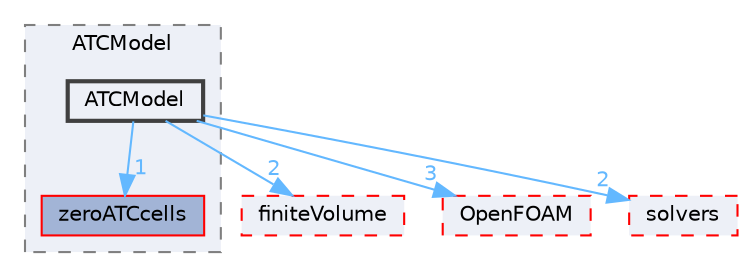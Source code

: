 digraph "src/optimisation/adjointOptimisation/adjoint/ATCModel/ATCModel"
{
 // LATEX_PDF_SIZE
  bgcolor="transparent";
  edge [fontname=Helvetica,fontsize=10,labelfontname=Helvetica,labelfontsize=10];
  node [fontname=Helvetica,fontsize=10,shape=box,height=0.2,width=0.4];
  compound=true
  subgraph clusterdir_6019e2ba756911614deb7d1618097af1 {
    graph [ bgcolor="#edf0f7", pencolor="grey50", label="ATCModel", fontname=Helvetica,fontsize=10 style="filled,dashed", URL="dir_6019e2ba756911614deb7d1618097af1.html",tooltip=""]
  dir_d6984b5a90a352491e354f561d20c727 [label="zeroATCcells", fillcolor="#a2b4d6", color="red", style="filled", URL="dir_d6984b5a90a352491e354f561d20c727.html",tooltip=""];
  dir_cad2b8b015c5de74181d301f75c53494 [label="ATCModel", fillcolor="#edf0f7", color="grey25", style="filled,bold", URL="dir_cad2b8b015c5de74181d301f75c53494.html",tooltip=""];
  }
  dir_9bd15774b555cf7259a6fa18f99fe99b [label="finiteVolume", fillcolor="#edf0f7", color="red", style="filled,dashed", URL="dir_9bd15774b555cf7259a6fa18f99fe99b.html",tooltip=""];
  dir_c5473ff19b20e6ec4dfe5c310b3778a8 [label="OpenFOAM", fillcolor="#edf0f7", color="red", style="filled,dashed", URL="dir_c5473ff19b20e6ec4dfe5c310b3778a8.html",tooltip=""];
  dir_f1ea2e00111d8324be054b4e32e6ee53 [label="solvers", fillcolor="#edf0f7", color="red", style="filled,dashed", URL="dir_f1ea2e00111d8324be054b4e32e6ee53.html",tooltip=""];
  dir_cad2b8b015c5de74181d301f75c53494->dir_9bd15774b555cf7259a6fa18f99fe99b [headlabel="2", labeldistance=1.5 headhref="dir_000136_001387.html" href="dir_000136_001387.html" color="steelblue1" fontcolor="steelblue1"];
  dir_cad2b8b015c5de74181d301f75c53494->dir_c5473ff19b20e6ec4dfe5c310b3778a8 [headlabel="3", labeldistance=1.5 headhref="dir_000136_002695.html" href="dir_000136_002695.html" color="steelblue1" fontcolor="steelblue1"];
  dir_cad2b8b015c5de74181d301f75c53494->dir_d6984b5a90a352491e354f561d20c727 [headlabel="1", labeldistance=1.5 headhref="dir_000136_004448.html" href="dir_000136_004448.html" color="steelblue1" fontcolor="steelblue1"];
  dir_cad2b8b015c5de74181d301f75c53494->dir_f1ea2e00111d8324be054b4e32e6ee53 [headlabel="2", labeldistance=1.5 headhref="dir_000136_003659.html" href="dir_000136_003659.html" color="steelblue1" fontcolor="steelblue1"];
}
